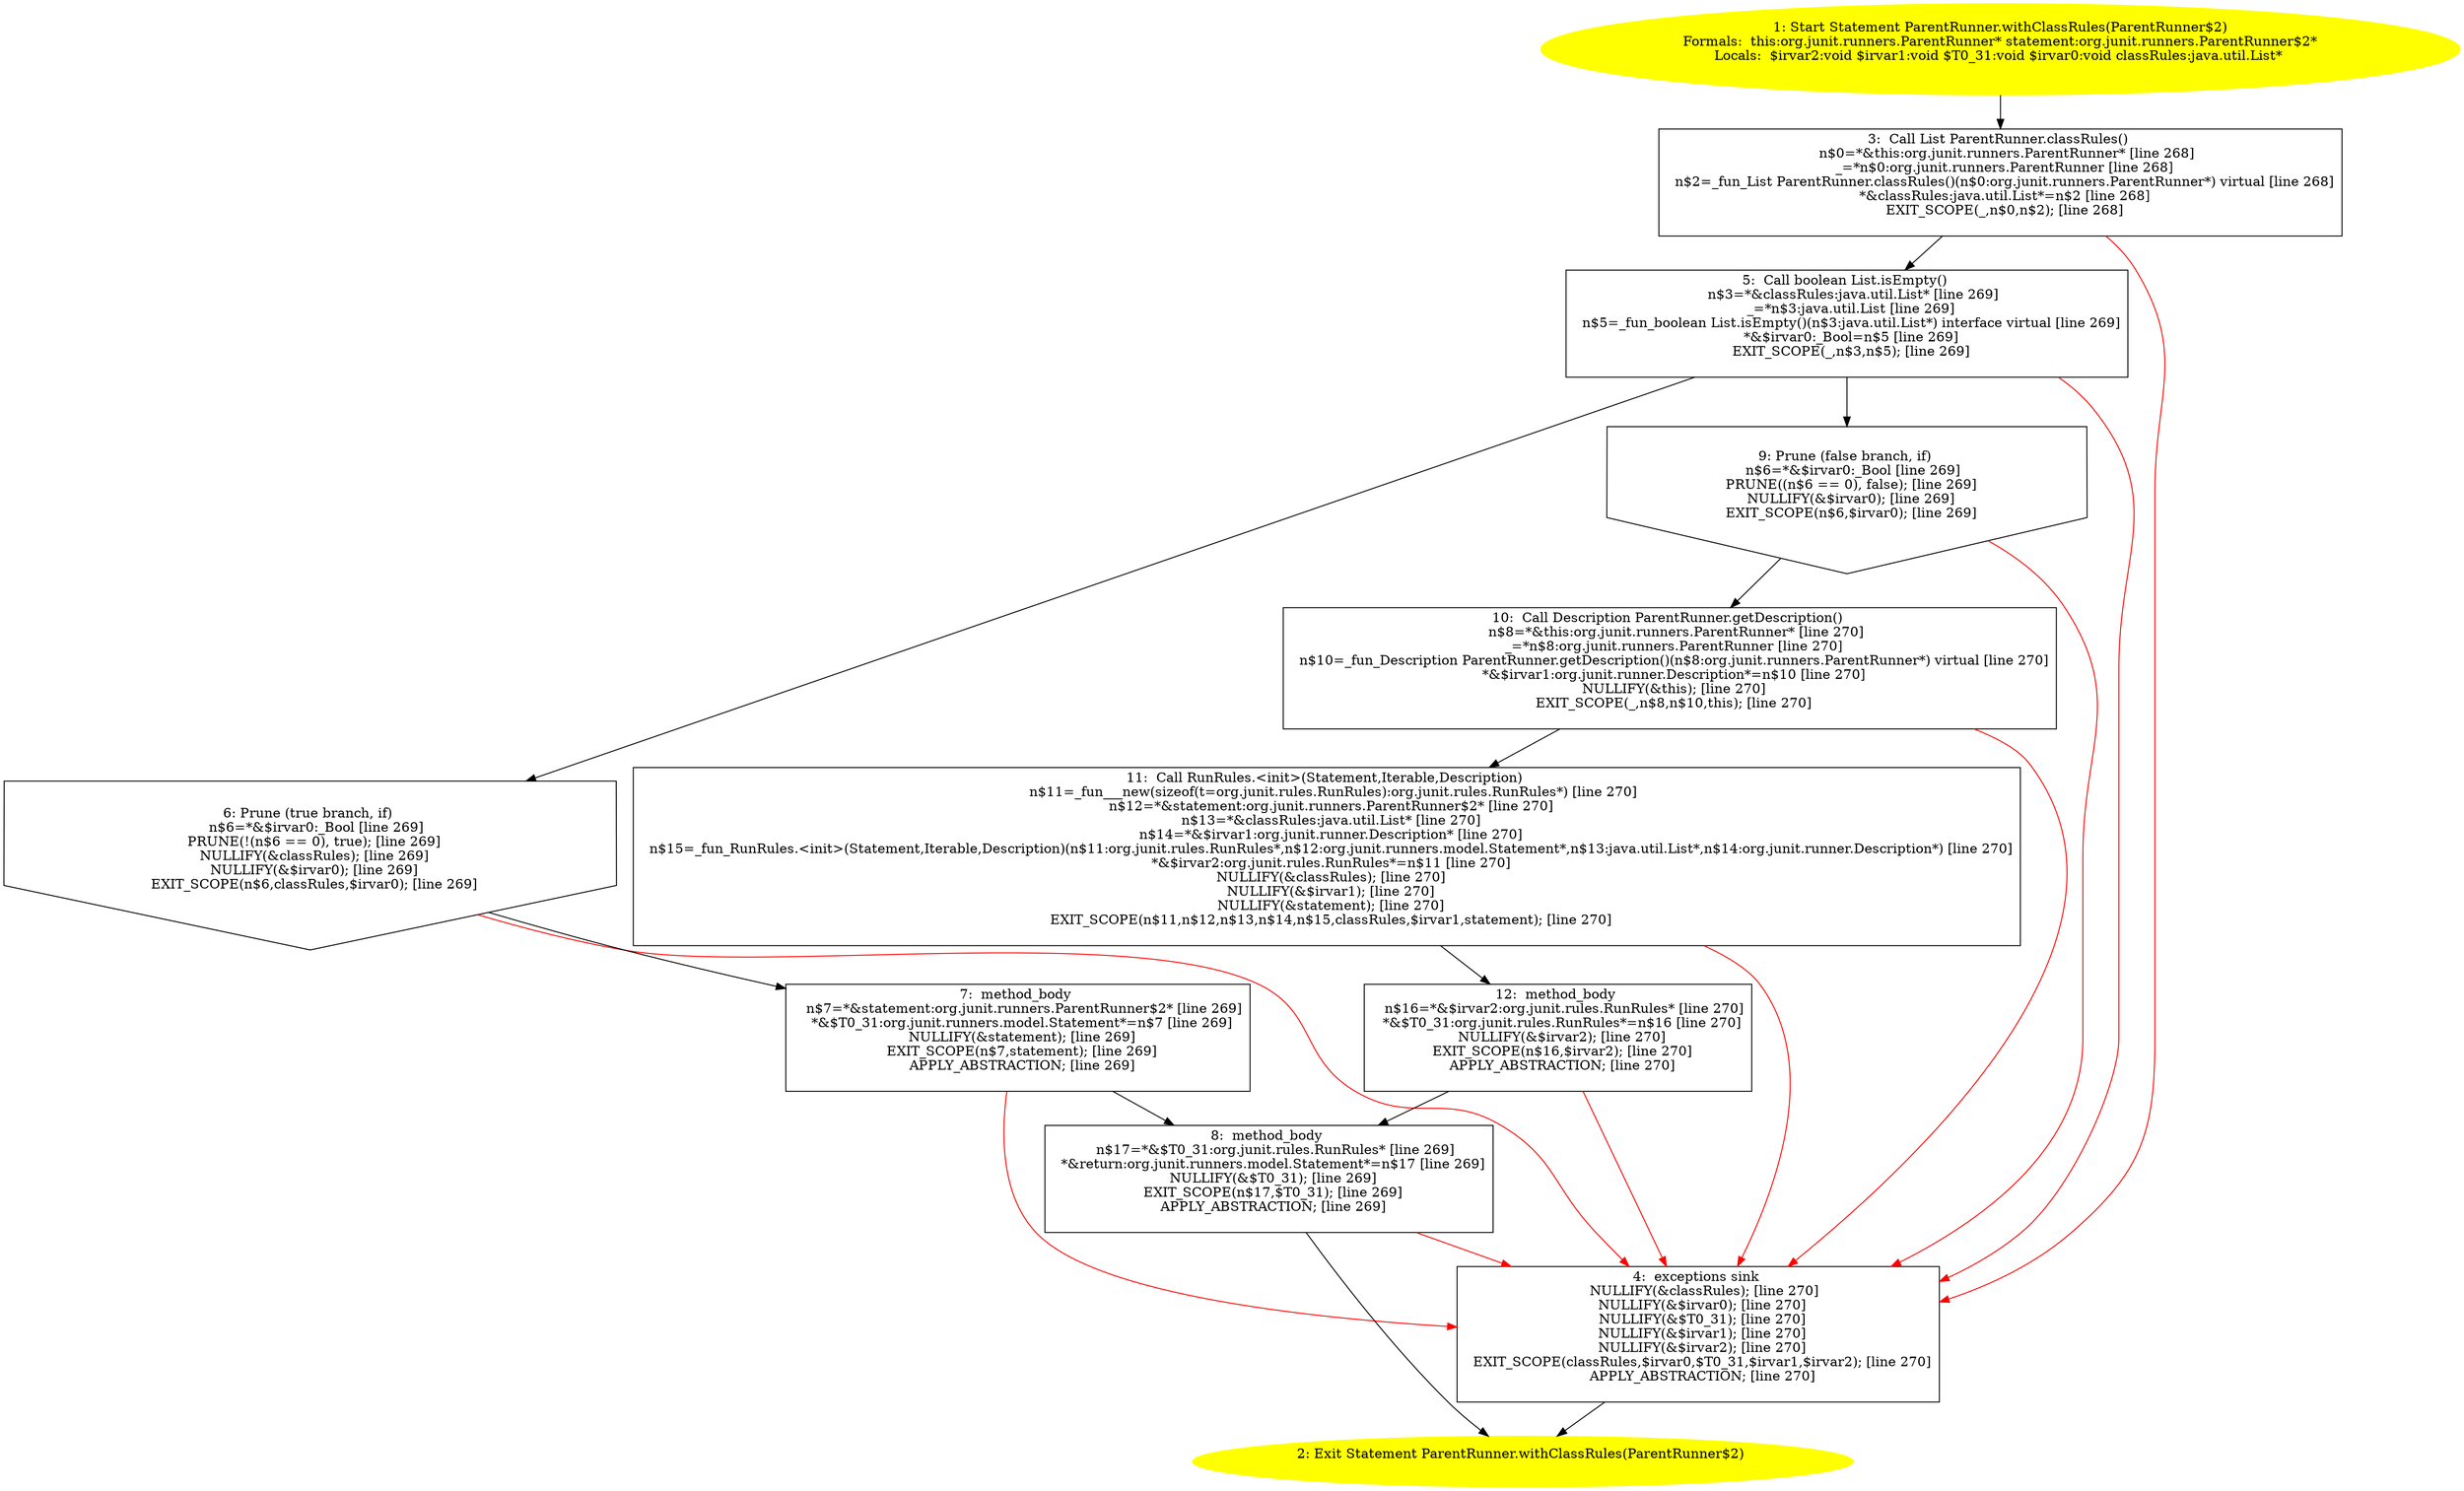 /* @generated */
digraph cfg {
"org.junit.runners.ParentRunner.withClassRules(org.junit.runners.ParentRunner$2):org.junit.runners.mo.5bb3d20e99d5c0365b77feee57695c87_1" [label="1: Start Statement ParentRunner.withClassRules(ParentRunner$2)\nFormals:  this:org.junit.runners.ParentRunner* statement:org.junit.runners.ParentRunner$2*\nLocals:  $irvar2:void $irvar1:void $T0_31:void $irvar0:void classRules:java.util.List* \n  " color=yellow style=filled]
	

	 "org.junit.runners.ParentRunner.withClassRules(org.junit.runners.ParentRunner$2):org.junit.runners.mo.5bb3d20e99d5c0365b77feee57695c87_1" -> "org.junit.runners.ParentRunner.withClassRules(org.junit.runners.ParentRunner$2):org.junit.runners.mo.5bb3d20e99d5c0365b77feee57695c87_3" ;
"org.junit.runners.ParentRunner.withClassRules(org.junit.runners.ParentRunner$2):org.junit.runners.mo.5bb3d20e99d5c0365b77feee57695c87_2" [label="2: Exit Statement ParentRunner.withClassRules(ParentRunner$2) \n  " color=yellow style=filled]
	

"org.junit.runners.ParentRunner.withClassRules(org.junit.runners.ParentRunner$2):org.junit.runners.mo.5bb3d20e99d5c0365b77feee57695c87_3" [label="3:  Call List ParentRunner.classRules() \n   n$0=*&this:org.junit.runners.ParentRunner* [line 268]\n  _=*n$0:org.junit.runners.ParentRunner [line 268]\n  n$2=_fun_List ParentRunner.classRules()(n$0:org.junit.runners.ParentRunner*) virtual [line 268]\n  *&classRules:java.util.List*=n$2 [line 268]\n  EXIT_SCOPE(_,n$0,n$2); [line 268]\n " shape="box"]
	

	 "org.junit.runners.ParentRunner.withClassRules(org.junit.runners.ParentRunner$2):org.junit.runners.mo.5bb3d20e99d5c0365b77feee57695c87_3" -> "org.junit.runners.ParentRunner.withClassRules(org.junit.runners.ParentRunner$2):org.junit.runners.mo.5bb3d20e99d5c0365b77feee57695c87_5" ;
	 "org.junit.runners.ParentRunner.withClassRules(org.junit.runners.ParentRunner$2):org.junit.runners.mo.5bb3d20e99d5c0365b77feee57695c87_3" -> "org.junit.runners.ParentRunner.withClassRules(org.junit.runners.ParentRunner$2):org.junit.runners.mo.5bb3d20e99d5c0365b77feee57695c87_4" [color="red" ];
"org.junit.runners.ParentRunner.withClassRules(org.junit.runners.ParentRunner$2):org.junit.runners.mo.5bb3d20e99d5c0365b77feee57695c87_4" [label="4:  exceptions sink \n   NULLIFY(&classRules); [line 270]\n  NULLIFY(&$irvar0); [line 270]\n  NULLIFY(&$T0_31); [line 270]\n  NULLIFY(&$irvar1); [line 270]\n  NULLIFY(&$irvar2); [line 270]\n  EXIT_SCOPE(classRules,$irvar0,$T0_31,$irvar1,$irvar2); [line 270]\n  APPLY_ABSTRACTION; [line 270]\n " shape="box"]
	

	 "org.junit.runners.ParentRunner.withClassRules(org.junit.runners.ParentRunner$2):org.junit.runners.mo.5bb3d20e99d5c0365b77feee57695c87_4" -> "org.junit.runners.ParentRunner.withClassRules(org.junit.runners.ParentRunner$2):org.junit.runners.mo.5bb3d20e99d5c0365b77feee57695c87_2" ;
"org.junit.runners.ParentRunner.withClassRules(org.junit.runners.ParentRunner$2):org.junit.runners.mo.5bb3d20e99d5c0365b77feee57695c87_5" [label="5:  Call boolean List.isEmpty() \n   n$3=*&classRules:java.util.List* [line 269]\n  _=*n$3:java.util.List [line 269]\n  n$5=_fun_boolean List.isEmpty()(n$3:java.util.List*) interface virtual [line 269]\n  *&$irvar0:_Bool=n$5 [line 269]\n  EXIT_SCOPE(_,n$3,n$5); [line 269]\n " shape="box"]
	

	 "org.junit.runners.ParentRunner.withClassRules(org.junit.runners.ParentRunner$2):org.junit.runners.mo.5bb3d20e99d5c0365b77feee57695c87_5" -> "org.junit.runners.ParentRunner.withClassRules(org.junit.runners.ParentRunner$2):org.junit.runners.mo.5bb3d20e99d5c0365b77feee57695c87_6" ;
	 "org.junit.runners.ParentRunner.withClassRules(org.junit.runners.ParentRunner$2):org.junit.runners.mo.5bb3d20e99d5c0365b77feee57695c87_5" -> "org.junit.runners.ParentRunner.withClassRules(org.junit.runners.ParentRunner$2):org.junit.runners.mo.5bb3d20e99d5c0365b77feee57695c87_9" ;
	 "org.junit.runners.ParentRunner.withClassRules(org.junit.runners.ParentRunner$2):org.junit.runners.mo.5bb3d20e99d5c0365b77feee57695c87_5" -> "org.junit.runners.ParentRunner.withClassRules(org.junit.runners.ParentRunner$2):org.junit.runners.mo.5bb3d20e99d5c0365b77feee57695c87_4" [color="red" ];
"org.junit.runners.ParentRunner.withClassRules(org.junit.runners.ParentRunner$2):org.junit.runners.mo.5bb3d20e99d5c0365b77feee57695c87_6" [label="6: Prune (true branch, if) \n   n$6=*&$irvar0:_Bool [line 269]\n  PRUNE(!(n$6 == 0), true); [line 269]\n  NULLIFY(&classRules); [line 269]\n  NULLIFY(&$irvar0); [line 269]\n  EXIT_SCOPE(n$6,classRules,$irvar0); [line 269]\n " shape="invhouse"]
	

	 "org.junit.runners.ParentRunner.withClassRules(org.junit.runners.ParentRunner$2):org.junit.runners.mo.5bb3d20e99d5c0365b77feee57695c87_6" -> "org.junit.runners.ParentRunner.withClassRules(org.junit.runners.ParentRunner$2):org.junit.runners.mo.5bb3d20e99d5c0365b77feee57695c87_7" ;
	 "org.junit.runners.ParentRunner.withClassRules(org.junit.runners.ParentRunner$2):org.junit.runners.mo.5bb3d20e99d5c0365b77feee57695c87_6" -> "org.junit.runners.ParentRunner.withClassRules(org.junit.runners.ParentRunner$2):org.junit.runners.mo.5bb3d20e99d5c0365b77feee57695c87_4" [color="red" ];
"org.junit.runners.ParentRunner.withClassRules(org.junit.runners.ParentRunner$2):org.junit.runners.mo.5bb3d20e99d5c0365b77feee57695c87_7" [label="7:  method_body \n   n$7=*&statement:org.junit.runners.ParentRunner$2* [line 269]\n  *&$T0_31:org.junit.runners.model.Statement*=n$7 [line 269]\n  NULLIFY(&statement); [line 269]\n  EXIT_SCOPE(n$7,statement); [line 269]\n  APPLY_ABSTRACTION; [line 269]\n " shape="box"]
	

	 "org.junit.runners.ParentRunner.withClassRules(org.junit.runners.ParentRunner$2):org.junit.runners.mo.5bb3d20e99d5c0365b77feee57695c87_7" -> "org.junit.runners.ParentRunner.withClassRules(org.junit.runners.ParentRunner$2):org.junit.runners.mo.5bb3d20e99d5c0365b77feee57695c87_8" ;
	 "org.junit.runners.ParentRunner.withClassRules(org.junit.runners.ParentRunner$2):org.junit.runners.mo.5bb3d20e99d5c0365b77feee57695c87_7" -> "org.junit.runners.ParentRunner.withClassRules(org.junit.runners.ParentRunner$2):org.junit.runners.mo.5bb3d20e99d5c0365b77feee57695c87_4" [color="red" ];
"org.junit.runners.ParentRunner.withClassRules(org.junit.runners.ParentRunner$2):org.junit.runners.mo.5bb3d20e99d5c0365b77feee57695c87_8" [label="8:  method_body \n   n$17=*&$T0_31:org.junit.rules.RunRules* [line 269]\n  *&return:org.junit.runners.model.Statement*=n$17 [line 269]\n  NULLIFY(&$T0_31); [line 269]\n  EXIT_SCOPE(n$17,$T0_31); [line 269]\n  APPLY_ABSTRACTION; [line 269]\n " shape="box"]
	

	 "org.junit.runners.ParentRunner.withClassRules(org.junit.runners.ParentRunner$2):org.junit.runners.mo.5bb3d20e99d5c0365b77feee57695c87_8" -> "org.junit.runners.ParentRunner.withClassRules(org.junit.runners.ParentRunner$2):org.junit.runners.mo.5bb3d20e99d5c0365b77feee57695c87_2" ;
	 "org.junit.runners.ParentRunner.withClassRules(org.junit.runners.ParentRunner$2):org.junit.runners.mo.5bb3d20e99d5c0365b77feee57695c87_8" -> "org.junit.runners.ParentRunner.withClassRules(org.junit.runners.ParentRunner$2):org.junit.runners.mo.5bb3d20e99d5c0365b77feee57695c87_4" [color="red" ];
"org.junit.runners.ParentRunner.withClassRules(org.junit.runners.ParentRunner$2):org.junit.runners.mo.5bb3d20e99d5c0365b77feee57695c87_9" [label="9: Prune (false branch, if) \n   n$6=*&$irvar0:_Bool [line 269]\n  PRUNE((n$6 == 0), false); [line 269]\n  NULLIFY(&$irvar0); [line 269]\n  EXIT_SCOPE(n$6,$irvar0); [line 269]\n " shape="invhouse"]
	

	 "org.junit.runners.ParentRunner.withClassRules(org.junit.runners.ParentRunner$2):org.junit.runners.mo.5bb3d20e99d5c0365b77feee57695c87_9" -> "org.junit.runners.ParentRunner.withClassRules(org.junit.runners.ParentRunner$2):org.junit.runners.mo.5bb3d20e99d5c0365b77feee57695c87_10" ;
	 "org.junit.runners.ParentRunner.withClassRules(org.junit.runners.ParentRunner$2):org.junit.runners.mo.5bb3d20e99d5c0365b77feee57695c87_9" -> "org.junit.runners.ParentRunner.withClassRules(org.junit.runners.ParentRunner$2):org.junit.runners.mo.5bb3d20e99d5c0365b77feee57695c87_4" [color="red" ];
"org.junit.runners.ParentRunner.withClassRules(org.junit.runners.ParentRunner$2):org.junit.runners.mo.5bb3d20e99d5c0365b77feee57695c87_10" [label="10:  Call Description ParentRunner.getDescription() \n   n$8=*&this:org.junit.runners.ParentRunner* [line 270]\n  _=*n$8:org.junit.runners.ParentRunner [line 270]\n  n$10=_fun_Description ParentRunner.getDescription()(n$8:org.junit.runners.ParentRunner*) virtual [line 270]\n  *&$irvar1:org.junit.runner.Description*=n$10 [line 270]\n  NULLIFY(&this); [line 270]\n  EXIT_SCOPE(_,n$8,n$10,this); [line 270]\n " shape="box"]
	

	 "org.junit.runners.ParentRunner.withClassRules(org.junit.runners.ParentRunner$2):org.junit.runners.mo.5bb3d20e99d5c0365b77feee57695c87_10" -> "org.junit.runners.ParentRunner.withClassRules(org.junit.runners.ParentRunner$2):org.junit.runners.mo.5bb3d20e99d5c0365b77feee57695c87_11" ;
	 "org.junit.runners.ParentRunner.withClassRules(org.junit.runners.ParentRunner$2):org.junit.runners.mo.5bb3d20e99d5c0365b77feee57695c87_10" -> "org.junit.runners.ParentRunner.withClassRules(org.junit.runners.ParentRunner$2):org.junit.runners.mo.5bb3d20e99d5c0365b77feee57695c87_4" [color="red" ];
"org.junit.runners.ParentRunner.withClassRules(org.junit.runners.ParentRunner$2):org.junit.runners.mo.5bb3d20e99d5c0365b77feee57695c87_11" [label="11:  Call RunRules.<init>(Statement,Iterable,Description) \n   n$11=_fun___new(sizeof(t=org.junit.rules.RunRules):org.junit.rules.RunRules*) [line 270]\n  n$12=*&statement:org.junit.runners.ParentRunner$2* [line 270]\n  n$13=*&classRules:java.util.List* [line 270]\n  n$14=*&$irvar1:org.junit.runner.Description* [line 270]\n  n$15=_fun_RunRules.<init>(Statement,Iterable,Description)(n$11:org.junit.rules.RunRules*,n$12:org.junit.runners.model.Statement*,n$13:java.util.List*,n$14:org.junit.runner.Description*) [line 270]\n  *&$irvar2:org.junit.rules.RunRules*=n$11 [line 270]\n  NULLIFY(&classRules); [line 270]\n  NULLIFY(&$irvar1); [line 270]\n  NULLIFY(&statement); [line 270]\n  EXIT_SCOPE(n$11,n$12,n$13,n$14,n$15,classRules,$irvar1,statement); [line 270]\n " shape="box"]
	

	 "org.junit.runners.ParentRunner.withClassRules(org.junit.runners.ParentRunner$2):org.junit.runners.mo.5bb3d20e99d5c0365b77feee57695c87_11" -> "org.junit.runners.ParentRunner.withClassRules(org.junit.runners.ParentRunner$2):org.junit.runners.mo.5bb3d20e99d5c0365b77feee57695c87_12" ;
	 "org.junit.runners.ParentRunner.withClassRules(org.junit.runners.ParentRunner$2):org.junit.runners.mo.5bb3d20e99d5c0365b77feee57695c87_11" -> "org.junit.runners.ParentRunner.withClassRules(org.junit.runners.ParentRunner$2):org.junit.runners.mo.5bb3d20e99d5c0365b77feee57695c87_4" [color="red" ];
"org.junit.runners.ParentRunner.withClassRules(org.junit.runners.ParentRunner$2):org.junit.runners.mo.5bb3d20e99d5c0365b77feee57695c87_12" [label="12:  method_body \n   n$16=*&$irvar2:org.junit.rules.RunRules* [line 270]\n  *&$T0_31:org.junit.rules.RunRules*=n$16 [line 270]\n  NULLIFY(&$irvar2); [line 270]\n  EXIT_SCOPE(n$16,$irvar2); [line 270]\n  APPLY_ABSTRACTION; [line 270]\n " shape="box"]
	

	 "org.junit.runners.ParentRunner.withClassRules(org.junit.runners.ParentRunner$2):org.junit.runners.mo.5bb3d20e99d5c0365b77feee57695c87_12" -> "org.junit.runners.ParentRunner.withClassRules(org.junit.runners.ParentRunner$2):org.junit.runners.mo.5bb3d20e99d5c0365b77feee57695c87_8" ;
	 "org.junit.runners.ParentRunner.withClassRules(org.junit.runners.ParentRunner$2):org.junit.runners.mo.5bb3d20e99d5c0365b77feee57695c87_12" -> "org.junit.runners.ParentRunner.withClassRules(org.junit.runners.ParentRunner$2):org.junit.runners.mo.5bb3d20e99d5c0365b77feee57695c87_4" [color="red" ];
}

